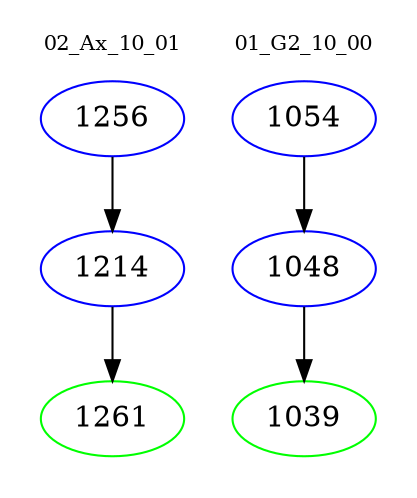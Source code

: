digraph{
subgraph cluster_0 {
color = white
label = "02_Ax_10_01";
fontsize=10;
T0_1256 [label="1256", color="blue"]
T0_1256 -> T0_1214 [color="black"]
T0_1214 [label="1214", color="blue"]
T0_1214 -> T0_1261 [color="black"]
T0_1261 [label="1261", color="green"]
}
subgraph cluster_1 {
color = white
label = "01_G2_10_00";
fontsize=10;
T1_1054 [label="1054", color="blue"]
T1_1054 -> T1_1048 [color="black"]
T1_1048 [label="1048", color="blue"]
T1_1048 -> T1_1039 [color="black"]
T1_1039 [label="1039", color="green"]
}
}
